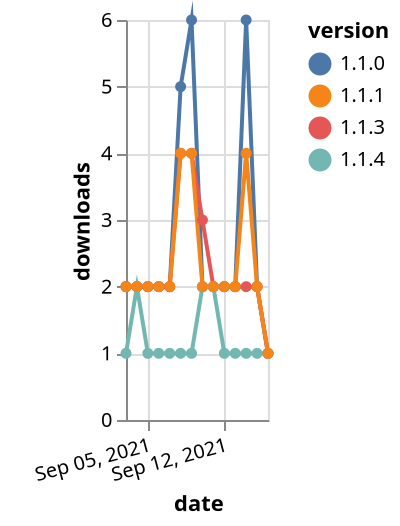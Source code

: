 {"$schema": "https://vega.github.io/schema/vega-lite/v5.json", "description": "A simple bar chart with embedded data.", "data": {"values": [{"date": "2021-09-03", "total": 3305, "delta": 2, "version": "1.1.0"}, {"date": "2021-09-04", "total": 3307, "delta": 2, "version": "1.1.0"}, {"date": "2021-09-05", "total": 3309, "delta": 2, "version": "1.1.0"}, {"date": "2021-09-06", "total": 3311, "delta": 2, "version": "1.1.0"}, {"date": "2021-09-07", "total": 3313, "delta": 2, "version": "1.1.0"}, {"date": "2021-09-08", "total": 3318, "delta": 5, "version": "1.1.0"}, {"date": "2021-09-09", "total": 3324, "delta": 6, "version": "1.1.0"}, {"date": "2021-09-10", "total": 3326, "delta": 2, "version": "1.1.0"}, {"date": "2021-09-11", "total": 3328, "delta": 2, "version": "1.1.0"}, {"date": "2021-09-12", "total": 3330, "delta": 2, "version": "1.1.0"}, {"date": "2021-09-13", "total": 3332, "delta": 2, "version": "1.1.0"}, {"date": "2021-09-14", "total": 3338, "delta": 6, "version": "1.1.0"}, {"date": "2021-09-15", "total": 3340, "delta": 2, "version": "1.1.0"}, {"date": "2021-09-16", "total": 3341, "delta": 1, "version": "1.1.0"}, {"date": "2021-09-03", "total": 2418, "delta": 2, "version": "1.1.3"}, {"date": "2021-09-04", "total": 2420, "delta": 2, "version": "1.1.3"}, {"date": "2021-09-05", "total": 2422, "delta": 2, "version": "1.1.3"}, {"date": "2021-09-06", "total": 2424, "delta": 2, "version": "1.1.3"}, {"date": "2021-09-07", "total": 2426, "delta": 2, "version": "1.1.3"}, {"date": "2021-09-08", "total": 2430, "delta": 4, "version": "1.1.3"}, {"date": "2021-09-09", "total": 2434, "delta": 4, "version": "1.1.3"}, {"date": "2021-09-10", "total": 2437, "delta": 3, "version": "1.1.3"}, {"date": "2021-09-11", "total": 2439, "delta": 2, "version": "1.1.3"}, {"date": "2021-09-12", "total": 2441, "delta": 2, "version": "1.1.3"}, {"date": "2021-09-13", "total": 2443, "delta": 2, "version": "1.1.3"}, {"date": "2021-09-14", "total": 2445, "delta": 2, "version": "1.1.3"}, {"date": "2021-09-15", "total": 2447, "delta": 2, "version": "1.1.3"}, {"date": "2021-09-16", "total": 2448, "delta": 1, "version": "1.1.3"}, {"date": "2021-09-03", "total": 169, "delta": 1, "version": "1.1.4"}, {"date": "2021-09-04", "total": 171, "delta": 2, "version": "1.1.4"}, {"date": "2021-09-05", "total": 172, "delta": 1, "version": "1.1.4"}, {"date": "2021-09-06", "total": 173, "delta": 1, "version": "1.1.4"}, {"date": "2021-09-07", "total": 174, "delta": 1, "version": "1.1.4"}, {"date": "2021-09-08", "total": 175, "delta": 1, "version": "1.1.4"}, {"date": "2021-09-09", "total": 176, "delta": 1, "version": "1.1.4"}, {"date": "2021-09-10", "total": 178, "delta": 2, "version": "1.1.4"}, {"date": "2021-09-11", "total": 180, "delta": 2, "version": "1.1.4"}, {"date": "2021-09-12", "total": 181, "delta": 1, "version": "1.1.4"}, {"date": "2021-09-13", "total": 182, "delta": 1, "version": "1.1.4"}, {"date": "2021-09-14", "total": 183, "delta": 1, "version": "1.1.4"}, {"date": "2021-09-15", "total": 184, "delta": 1, "version": "1.1.4"}, {"date": "2021-09-16", "total": 185, "delta": 1, "version": "1.1.4"}, {"date": "2021-09-03", "total": 2393, "delta": 2, "version": "1.1.1"}, {"date": "2021-09-04", "total": 2395, "delta": 2, "version": "1.1.1"}, {"date": "2021-09-05", "total": 2397, "delta": 2, "version": "1.1.1"}, {"date": "2021-09-06", "total": 2399, "delta": 2, "version": "1.1.1"}, {"date": "2021-09-07", "total": 2401, "delta": 2, "version": "1.1.1"}, {"date": "2021-09-08", "total": 2405, "delta": 4, "version": "1.1.1"}, {"date": "2021-09-09", "total": 2409, "delta": 4, "version": "1.1.1"}, {"date": "2021-09-10", "total": 2411, "delta": 2, "version": "1.1.1"}, {"date": "2021-09-11", "total": 2413, "delta": 2, "version": "1.1.1"}, {"date": "2021-09-12", "total": 2415, "delta": 2, "version": "1.1.1"}, {"date": "2021-09-13", "total": 2417, "delta": 2, "version": "1.1.1"}, {"date": "2021-09-14", "total": 2421, "delta": 4, "version": "1.1.1"}, {"date": "2021-09-15", "total": 2423, "delta": 2, "version": "1.1.1"}, {"date": "2021-09-16", "total": 2424, "delta": 1, "version": "1.1.1"}]}, "width": "container", "mark": {"type": "line", "point": {"filled": true}}, "encoding": {"x": {"field": "date", "type": "temporal", "timeUnit": "yearmonthdate", "title": "date", "axis": {"labelAngle": -15}}, "y": {"field": "delta", "type": "quantitative", "title": "downloads"}, "color": {"field": "version", "type": "nominal"}, "tooltip": {"field": "delta"}}}